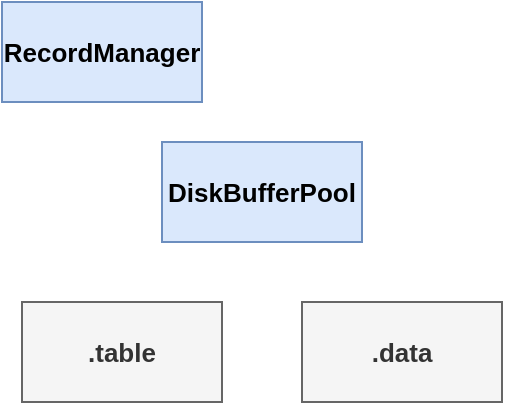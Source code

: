 <mxfile version="24.2.5" type="device">
  <diagram name="第 1 页" id="wcrWByC6UWI4JJbCoVP0">
    <mxGraphModel dx="649" dy="445" grid="1" gridSize="10" guides="1" tooltips="1" connect="1" arrows="1" fold="1" page="1" pageScale="1" pageWidth="827" pageHeight="1169" math="0" shadow="0">
      <root>
        <mxCell id="0" />
        <mxCell id="1" parent="0" />
        <mxCell id="0-_XrfYXboivka8KMVaG-1" value="DiskBufferPool" style="rounded=0;whiteSpace=wrap;html=1;fontSize=13;fontStyle=1;fillColor=#dae8fc;strokeColor=#6c8ebf;" parent="1" vertex="1">
          <mxGeometry x="170" y="320" width="100" height="50" as="geometry" />
        </mxCell>
        <mxCell id="0-_XrfYXboivka8KMVaG-2" value=".table" style="rounded=0;whiteSpace=wrap;html=1;fontSize=13;fontStyle=1;fillColor=#f5f5f5;fontColor=#333333;strokeColor=#666666;" parent="1" vertex="1">
          <mxGeometry x="100" y="400" width="100" height="50" as="geometry" />
        </mxCell>
        <mxCell id="0-_XrfYXboivka8KMVaG-3" value=".data" style="rounded=0;whiteSpace=wrap;html=1;fontSize=13;fontStyle=1;fillColor=#f5f5f5;fontColor=#333333;strokeColor=#666666;" parent="1" vertex="1">
          <mxGeometry x="240" y="400" width="100" height="50" as="geometry" />
        </mxCell>
        <mxCell id="0-_XrfYXboivka8KMVaG-4" value="RecordManager" style="rounded=0;whiteSpace=wrap;html=1;fontSize=13;fontStyle=1;fillColor=#dae8fc;strokeColor=#6c8ebf;" parent="1" vertex="1">
          <mxGeometry x="90" y="250" width="100" height="50" as="geometry" />
        </mxCell>
      </root>
    </mxGraphModel>
  </diagram>
</mxfile>
